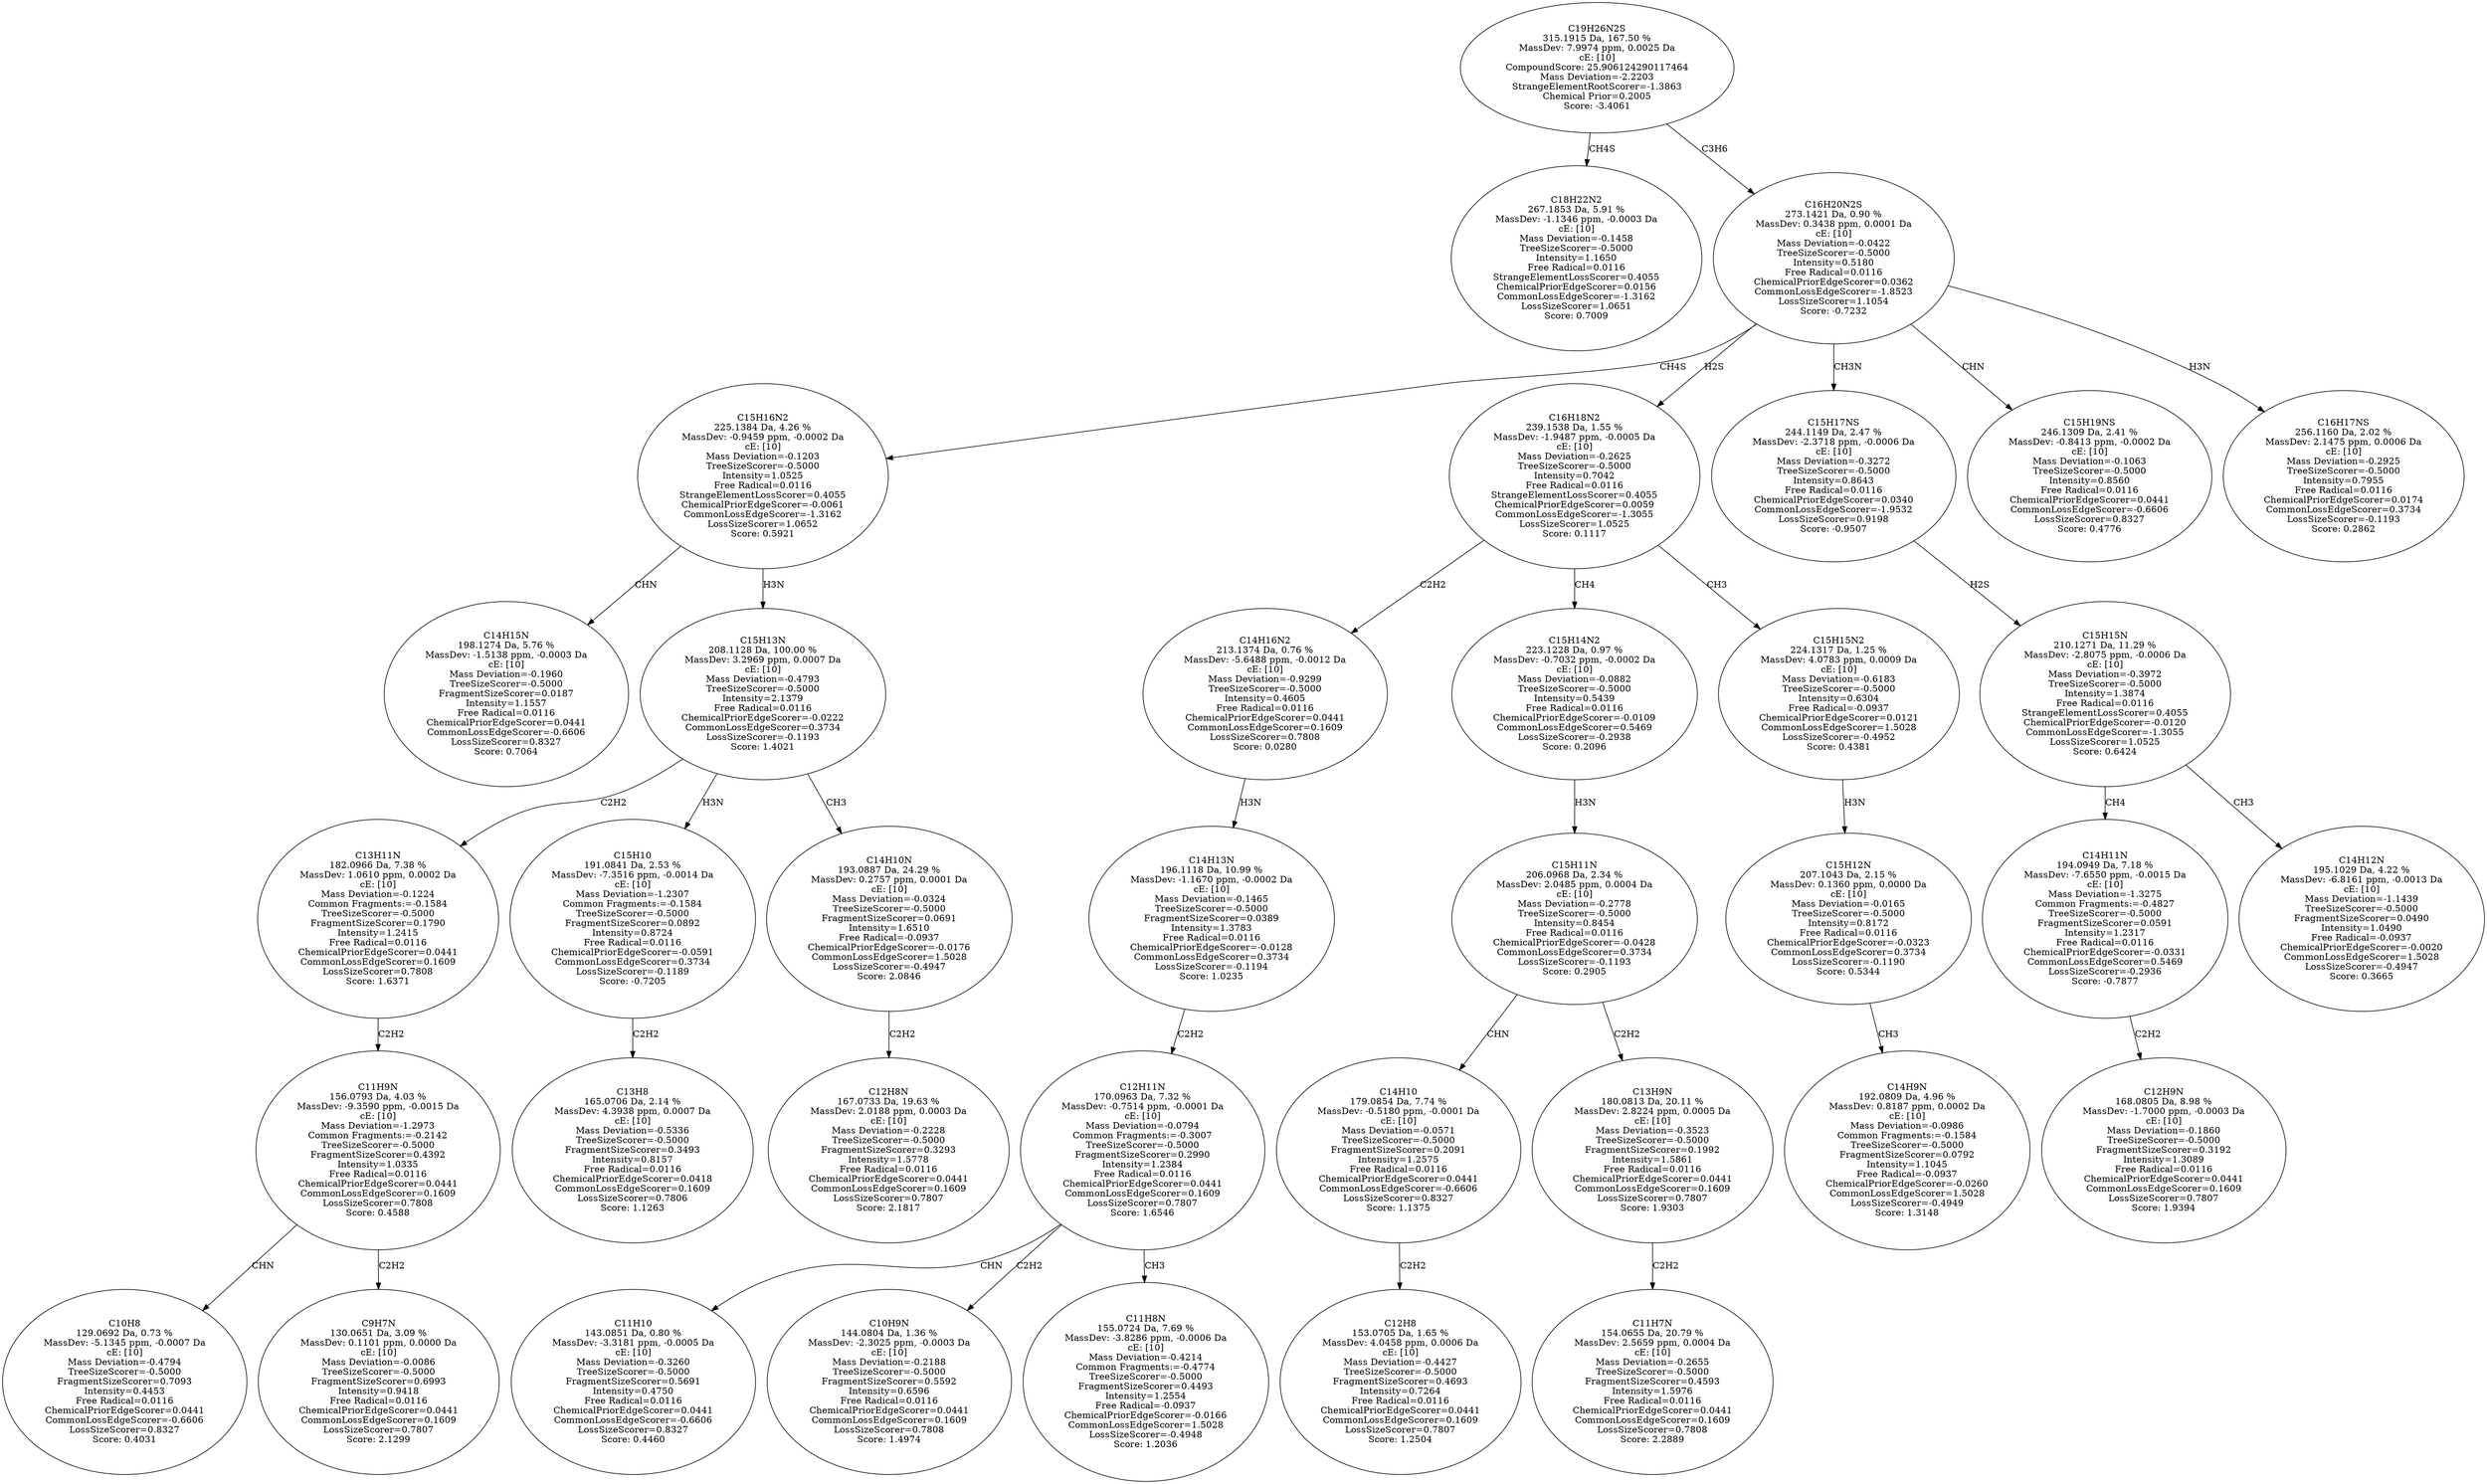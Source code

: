 strict digraph {
v1 [label="C18H22N2\n267.1853 Da, 5.91 %\nMassDev: -1.1346 ppm, -0.0003 Da\ncE: [10]\nMass Deviation=-0.1458\nTreeSizeScorer=-0.5000\nIntensity=1.1650\nFree Radical=0.0116\nStrangeElementLossScorer=0.4055\nChemicalPriorEdgeScorer=0.0156\nCommonLossEdgeScorer=-1.3162\nLossSizeScorer=1.0651\nScore: 0.7009"];
v2 [label="C14H15N\n198.1274 Da, 5.76 %\nMassDev: -1.5138 ppm, -0.0003 Da\ncE: [10]\nMass Deviation=-0.1960\nTreeSizeScorer=-0.5000\nFragmentSizeScorer=0.0187\nIntensity=1.1557\nFree Radical=0.0116\nChemicalPriorEdgeScorer=0.0441\nCommonLossEdgeScorer=-0.6606\nLossSizeScorer=0.8327\nScore: 0.7064"];
v3 [label="C10H8\n129.0692 Da, 0.73 %\nMassDev: -5.1345 ppm, -0.0007 Da\ncE: [10]\nMass Deviation=-0.4794\nTreeSizeScorer=-0.5000\nFragmentSizeScorer=0.7093\nIntensity=0.4453\nFree Radical=0.0116\nChemicalPriorEdgeScorer=0.0441\nCommonLossEdgeScorer=-0.6606\nLossSizeScorer=0.8327\nScore: 0.4031"];
v4 [label="C9H7N\n130.0651 Da, 3.09 %\nMassDev: 0.1101 ppm, 0.0000 Da\ncE: [10]\nMass Deviation=-0.0086\nTreeSizeScorer=-0.5000\nFragmentSizeScorer=0.6993\nIntensity=0.9418\nFree Radical=0.0116\nChemicalPriorEdgeScorer=0.0441\nCommonLossEdgeScorer=0.1609\nLossSizeScorer=0.7807\nScore: 2.1299"];
v5 [label="C11H9N\n156.0793 Da, 4.03 %\nMassDev: -9.3590 ppm, -0.0015 Da\ncE: [10]\nMass Deviation=-1.2973\nCommon Fragments:=-0.2142\nTreeSizeScorer=-0.5000\nFragmentSizeScorer=0.4392\nIntensity=1.0335\nFree Radical=0.0116\nChemicalPriorEdgeScorer=0.0441\nCommonLossEdgeScorer=0.1609\nLossSizeScorer=0.7808\nScore: 0.4588"];
v6 [label="C13H11N\n182.0966 Da, 7.38 %\nMassDev: 1.0610 ppm, 0.0002 Da\ncE: [10]\nMass Deviation=-0.1224\nCommon Fragments:=-0.1584\nTreeSizeScorer=-0.5000\nFragmentSizeScorer=0.1790\nIntensity=1.2415\nFree Radical=0.0116\nChemicalPriorEdgeScorer=0.0441\nCommonLossEdgeScorer=0.1609\nLossSizeScorer=0.7808\nScore: 1.6371"];
v7 [label="C13H8\n165.0706 Da, 2.14 %\nMassDev: 4.3938 ppm, 0.0007 Da\ncE: [10]\nMass Deviation=-0.5336\nTreeSizeScorer=-0.5000\nFragmentSizeScorer=0.3493\nIntensity=0.8157\nFree Radical=0.0116\nChemicalPriorEdgeScorer=0.0418\nCommonLossEdgeScorer=0.1609\nLossSizeScorer=0.7806\nScore: 1.1263"];
v8 [label="C15H10\n191.0841 Da, 2.53 %\nMassDev: -7.3516 ppm, -0.0014 Da\ncE: [10]\nMass Deviation=-1.2307\nCommon Fragments:=-0.1584\nTreeSizeScorer=-0.5000\nFragmentSizeScorer=0.0892\nIntensity=0.8724\nFree Radical=0.0116\nChemicalPriorEdgeScorer=-0.0591\nCommonLossEdgeScorer=0.3734\nLossSizeScorer=-0.1189\nScore: -0.7205"];
v9 [label="C12H8N\n167.0733 Da, 19.63 %\nMassDev: 2.0188 ppm, 0.0003 Da\ncE: [10]\nMass Deviation=-0.2228\nTreeSizeScorer=-0.5000\nFragmentSizeScorer=0.3293\nIntensity=1.5778\nFree Radical=0.0116\nChemicalPriorEdgeScorer=0.0441\nCommonLossEdgeScorer=0.1609\nLossSizeScorer=0.7807\nScore: 2.1817"];
v10 [label="C14H10N\n193.0887 Da, 24.29 %\nMassDev: 0.2757 ppm, 0.0001 Da\ncE: [10]\nMass Deviation=-0.0324\nTreeSizeScorer=-0.5000\nFragmentSizeScorer=0.0691\nIntensity=1.6510\nFree Radical=-0.0937\nChemicalPriorEdgeScorer=-0.0176\nCommonLossEdgeScorer=1.5028\nLossSizeScorer=-0.4947\nScore: 2.0846"];
v11 [label="C15H13N\n208.1128 Da, 100.00 %\nMassDev: 3.2969 ppm, 0.0007 Da\ncE: [10]\nMass Deviation=-0.4793\nTreeSizeScorer=-0.5000\nIntensity=2.1379\nFree Radical=0.0116\nChemicalPriorEdgeScorer=-0.0222\nCommonLossEdgeScorer=0.3734\nLossSizeScorer=-0.1193\nScore: 1.4021"];
v12 [label="C15H16N2\n225.1384 Da, 4.26 %\nMassDev: -0.9459 ppm, -0.0002 Da\ncE: [10]\nMass Deviation=-0.1203\nTreeSizeScorer=-0.5000\nIntensity=1.0525\nFree Radical=0.0116\nStrangeElementLossScorer=0.4055\nChemicalPriorEdgeScorer=-0.0061\nCommonLossEdgeScorer=-1.3162\nLossSizeScorer=1.0652\nScore: 0.5921"];
v13 [label="C11H10\n143.0851 Da, 0.80 %\nMassDev: -3.3181 ppm, -0.0005 Da\ncE: [10]\nMass Deviation=-0.3260\nTreeSizeScorer=-0.5000\nFragmentSizeScorer=0.5691\nIntensity=0.4750\nFree Radical=0.0116\nChemicalPriorEdgeScorer=0.0441\nCommonLossEdgeScorer=-0.6606\nLossSizeScorer=0.8327\nScore: 0.4460"];
v14 [label="C10H9N\n144.0804 Da, 1.36 %\nMassDev: -2.3025 ppm, -0.0003 Da\ncE: [10]\nMass Deviation=-0.2188\nTreeSizeScorer=-0.5000\nFragmentSizeScorer=0.5592\nIntensity=0.6596\nFree Radical=0.0116\nChemicalPriorEdgeScorer=0.0441\nCommonLossEdgeScorer=0.1609\nLossSizeScorer=0.7808\nScore: 1.4974"];
v15 [label="C11H8N\n155.0724 Da, 7.69 %\nMassDev: -3.8286 ppm, -0.0006 Da\ncE: [10]\nMass Deviation=-0.4214\nCommon Fragments:=-0.4774\nTreeSizeScorer=-0.5000\nFragmentSizeScorer=0.4493\nIntensity=1.2554\nFree Radical=-0.0937\nChemicalPriorEdgeScorer=-0.0166\nCommonLossEdgeScorer=1.5028\nLossSizeScorer=-0.4948\nScore: 1.2036"];
v16 [label="C12H11N\n170.0963 Da, 7.32 %\nMassDev: -0.7514 ppm, -0.0001 Da\ncE: [10]\nMass Deviation=-0.0794\nCommon Fragments:=-0.3007\nTreeSizeScorer=-0.5000\nFragmentSizeScorer=0.2990\nIntensity=1.2384\nFree Radical=0.0116\nChemicalPriorEdgeScorer=0.0441\nCommonLossEdgeScorer=0.1609\nLossSizeScorer=0.7807\nScore: 1.6546"];
v17 [label="C14H13N\n196.1118 Da, 10.99 %\nMassDev: -1.1670 ppm, -0.0002 Da\ncE: [10]\nMass Deviation=-0.1465\nTreeSizeScorer=-0.5000\nFragmentSizeScorer=0.0389\nIntensity=1.3783\nFree Radical=0.0116\nChemicalPriorEdgeScorer=-0.0128\nCommonLossEdgeScorer=0.3734\nLossSizeScorer=-0.1194\nScore: 1.0235"];
v18 [label="C14H16N2\n213.1374 Da, 0.76 %\nMassDev: -5.6488 ppm, -0.0012 Da\ncE: [10]\nMass Deviation=-0.9299\nTreeSizeScorer=-0.5000\nIntensity=0.4605\nFree Radical=0.0116\nChemicalPriorEdgeScorer=0.0441\nCommonLossEdgeScorer=0.1609\nLossSizeScorer=0.7808\nScore: 0.0280"];
v19 [label="C12H8\n153.0705 Da, 1.65 %\nMassDev: 4.0458 ppm, 0.0006 Da\ncE: [10]\nMass Deviation=-0.4427\nTreeSizeScorer=-0.5000\nFragmentSizeScorer=0.4693\nIntensity=0.7264\nFree Radical=0.0116\nChemicalPriorEdgeScorer=0.0441\nCommonLossEdgeScorer=0.1609\nLossSizeScorer=0.7807\nScore: 1.2504"];
v20 [label="C14H10\n179.0854 Da, 7.74 %\nMassDev: -0.5180 ppm, -0.0001 Da\ncE: [10]\nMass Deviation=-0.0571\nTreeSizeScorer=-0.5000\nFragmentSizeScorer=0.2091\nIntensity=1.2575\nFree Radical=0.0116\nChemicalPriorEdgeScorer=0.0441\nCommonLossEdgeScorer=-0.6606\nLossSizeScorer=0.8327\nScore: 1.1375"];
v21 [label="C11H7N\n154.0655 Da, 20.79 %\nMassDev: 2.5659 ppm, 0.0004 Da\ncE: [10]\nMass Deviation=-0.2655\nTreeSizeScorer=-0.5000\nFragmentSizeScorer=0.4593\nIntensity=1.5976\nFree Radical=0.0116\nChemicalPriorEdgeScorer=0.0441\nCommonLossEdgeScorer=0.1609\nLossSizeScorer=0.7808\nScore: 2.2889"];
v22 [label="C13H9N\n180.0813 Da, 20.11 %\nMassDev: 2.8224 ppm, 0.0005 Da\ncE: [10]\nMass Deviation=-0.3523\nTreeSizeScorer=-0.5000\nFragmentSizeScorer=0.1992\nIntensity=1.5861\nFree Radical=0.0116\nChemicalPriorEdgeScorer=0.0441\nCommonLossEdgeScorer=0.1609\nLossSizeScorer=0.7807\nScore: 1.9303"];
v23 [label="C15H11N\n206.0968 Da, 2.34 %\nMassDev: 2.0485 ppm, 0.0004 Da\ncE: [10]\nMass Deviation=-0.2778\nTreeSizeScorer=-0.5000\nIntensity=0.8454\nFree Radical=0.0116\nChemicalPriorEdgeScorer=-0.0428\nCommonLossEdgeScorer=0.3734\nLossSizeScorer=-0.1193\nScore: 0.2905"];
v24 [label="C15H14N2\n223.1228 Da, 0.97 %\nMassDev: -0.7032 ppm, -0.0002 Da\ncE: [10]\nMass Deviation=-0.0882\nTreeSizeScorer=-0.5000\nIntensity=0.5439\nFree Radical=0.0116\nChemicalPriorEdgeScorer=-0.0109\nCommonLossEdgeScorer=0.5469\nLossSizeScorer=-0.2938\nScore: 0.2096"];
v25 [label="C14H9N\n192.0809 Da, 4.96 %\nMassDev: 0.8187 ppm, 0.0002 Da\ncE: [10]\nMass Deviation=-0.0986\nCommon Fragments:=-0.1584\nTreeSizeScorer=-0.5000\nFragmentSizeScorer=0.0792\nIntensity=1.1045\nFree Radical=-0.0937\nChemicalPriorEdgeScorer=-0.0260\nCommonLossEdgeScorer=1.5028\nLossSizeScorer=-0.4949\nScore: 1.3148"];
v26 [label="C15H12N\n207.1043 Da, 2.15 %\nMassDev: 0.1360 ppm, 0.0000 Da\ncE: [10]\nMass Deviation=-0.0165\nTreeSizeScorer=-0.5000\nIntensity=0.8172\nFree Radical=0.0116\nChemicalPriorEdgeScorer=-0.0323\nCommonLossEdgeScorer=0.3734\nLossSizeScorer=-0.1190\nScore: 0.5344"];
v27 [label="C15H15N2\n224.1317 Da, 1.25 %\nMassDev: 4.0783 ppm, 0.0009 Da\ncE: [10]\nMass Deviation=-0.6183\nTreeSizeScorer=-0.5000\nIntensity=0.6304\nFree Radical=-0.0937\nChemicalPriorEdgeScorer=0.0121\nCommonLossEdgeScorer=1.5028\nLossSizeScorer=-0.4952\nScore: 0.4381"];
v28 [label="C16H18N2\n239.1538 Da, 1.55 %\nMassDev: -1.9487 ppm, -0.0005 Da\ncE: [10]\nMass Deviation=-0.2625\nTreeSizeScorer=-0.5000\nIntensity=0.7042\nFree Radical=0.0116\nStrangeElementLossScorer=0.4055\nChemicalPriorEdgeScorer=0.0059\nCommonLossEdgeScorer=-1.3055\nLossSizeScorer=1.0525\nScore: 0.1117"];
v29 [label="C12H9N\n168.0805 Da, 8.98 %\nMassDev: -1.7000 ppm, -0.0003 Da\ncE: [10]\nMass Deviation=-0.1860\nTreeSizeScorer=-0.5000\nFragmentSizeScorer=0.3192\nIntensity=1.3089\nFree Radical=0.0116\nChemicalPriorEdgeScorer=0.0441\nCommonLossEdgeScorer=0.1609\nLossSizeScorer=0.7807\nScore: 1.9394"];
v30 [label="C14H11N\n194.0949 Da, 7.18 %\nMassDev: -7.6550 ppm, -0.0015 Da\ncE: [10]\nMass Deviation=-1.3275\nCommon Fragments:=-0.4827\nTreeSizeScorer=-0.5000\nFragmentSizeScorer=0.0591\nIntensity=1.2317\nFree Radical=0.0116\nChemicalPriorEdgeScorer=-0.0331\nCommonLossEdgeScorer=0.5469\nLossSizeScorer=-0.2936\nScore: -0.7877"];
v31 [label="C14H12N\n195.1029 Da, 4.22 %\nMassDev: -6.8161 ppm, -0.0013 Da\ncE: [10]\nMass Deviation=-1.1439\nTreeSizeScorer=-0.5000\nFragmentSizeScorer=0.0490\nIntensity=1.0490\nFree Radical=-0.0937\nChemicalPriorEdgeScorer=-0.0020\nCommonLossEdgeScorer=1.5028\nLossSizeScorer=-0.4947\nScore: 0.3665"];
v32 [label="C15H15N\n210.1271 Da, 11.29 %\nMassDev: -2.8075 ppm, -0.0006 Da\ncE: [10]\nMass Deviation=-0.3972\nTreeSizeScorer=-0.5000\nIntensity=1.3874\nFree Radical=0.0116\nStrangeElementLossScorer=0.4055\nChemicalPriorEdgeScorer=-0.0120\nCommonLossEdgeScorer=-1.3055\nLossSizeScorer=1.0525\nScore: 0.6424"];
v33 [label="C15H17NS\n244.1149 Da, 2.47 %\nMassDev: -2.3718 ppm, -0.0006 Da\ncE: [10]\nMass Deviation=-0.3272\nTreeSizeScorer=-0.5000\nIntensity=0.8643\nFree Radical=0.0116\nChemicalPriorEdgeScorer=0.0340\nCommonLossEdgeScorer=-1.9532\nLossSizeScorer=0.9198\nScore: -0.9507"];
v34 [label="C15H19NS\n246.1309 Da, 2.41 %\nMassDev: -0.8413 ppm, -0.0002 Da\ncE: [10]\nMass Deviation=-0.1063\nTreeSizeScorer=-0.5000\nIntensity=0.8560\nFree Radical=0.0116\nChemicalPriorEdgeScorer=0.0441\nCommonLossEdgeScorer=-0.6606\nLossSizeScorer=0.8327\nScore: 0.4776"];
v35 [label="C16H17NS\n256.1160 Da, 2.02 %\nMassDev: 2.1475 ppm, 0.0006 Da\ncE: [10]\nMass Deviation=-0.2925\nTreeSizeScorer=-0.5000\nIntensity=0.7955\nFree Radical=0.0116\nChemicalPriorEdgeScorer=0.0174\nCommonLossEdgeScorer=0.3734\nLossSizeScorer=-0.1193\nScore: 0.2862"];
v36 [label="C16H20N2S\n273.1421 Da, 0.90 %\nMassDev: 0.3438 ppm, 0.0001 Da\ncE: [10]\nMass Deviation=-0.0422\nTreeSizeScorer=-0.5000\nIntensity=0.5180\nFree Radical=0.0116\nChemicalPriorEdgeScorer=0.0362\nCommonLossEdgeScorer=-1.8523\nLossSizeScorer=1.1054\nScore: -0.7232"];
v37 [label="C19H26N2S\n315.1915 Da, 167.50 %\nMassDev: 7.9974 ppm, 0.0025 Da\ncE: [10]\nCompoundScore: 25.906124290117464\nMass Deviation=-2.2203\nStrangeElementRootScorer=-1.3863\nChemical Prior=0.2005\nScore: -3.4061"];
v37 -> v1 [label="CH4S"];
v12 -> v2 [label="CHN"];
v5 -> v3 [label="CHN"];
v5 -> v4 [label="C2H2"];
v6 -> v5 [label="C2H2"];
v11 -> v6 [label="C2H2"];
v8 -> v7 [label="C2H2"];
v11 -> v8 [label="H3N"];
v10 -> v9 [label="C2H2"];
v11 -> v10 [label="CH3"];
v12 -> v11 [label="H3N"];
v36 -> v12 [label="CH4S"];
v16 -> v13 [label="CHN"];
v16 -> v14 [label="C2H2"];
v16 -> v15 [label="CH3"];
v17 -> v16 [label="C2H2"];
v18 -> v17 [label="H3N"];
v28 -> v18 [label="C2H2"];
v20 -> v19 [label="C2H2"];
v23 -> v20 [label="CHN"];
v22 -> v21 [label="C2H2"];
v23 -> v22 [label="C2H2"];
v24 -> v23 [label="H3N"];
v28 -> v24 [label="CH4"];
v26 -> v25 [label="CH3"];
v27 -> v26 [label="H3N"];
v28 -> v27 [label="CH3"];
v36 -> v28 [label="H2S"];
v30 -> v29 [label="C2H2"];
v32 -> v30 [label="CH4"];
v32 -> v31 [label="CH3"];
v33 -> v32 [label="H2S"];
v36 -> v33 [label="CH3N"];
v36 -> v34 [label="CHN"];
v36 -> v35 [label="H3N"];
v37 -> v36 [label="C3H6"];
}